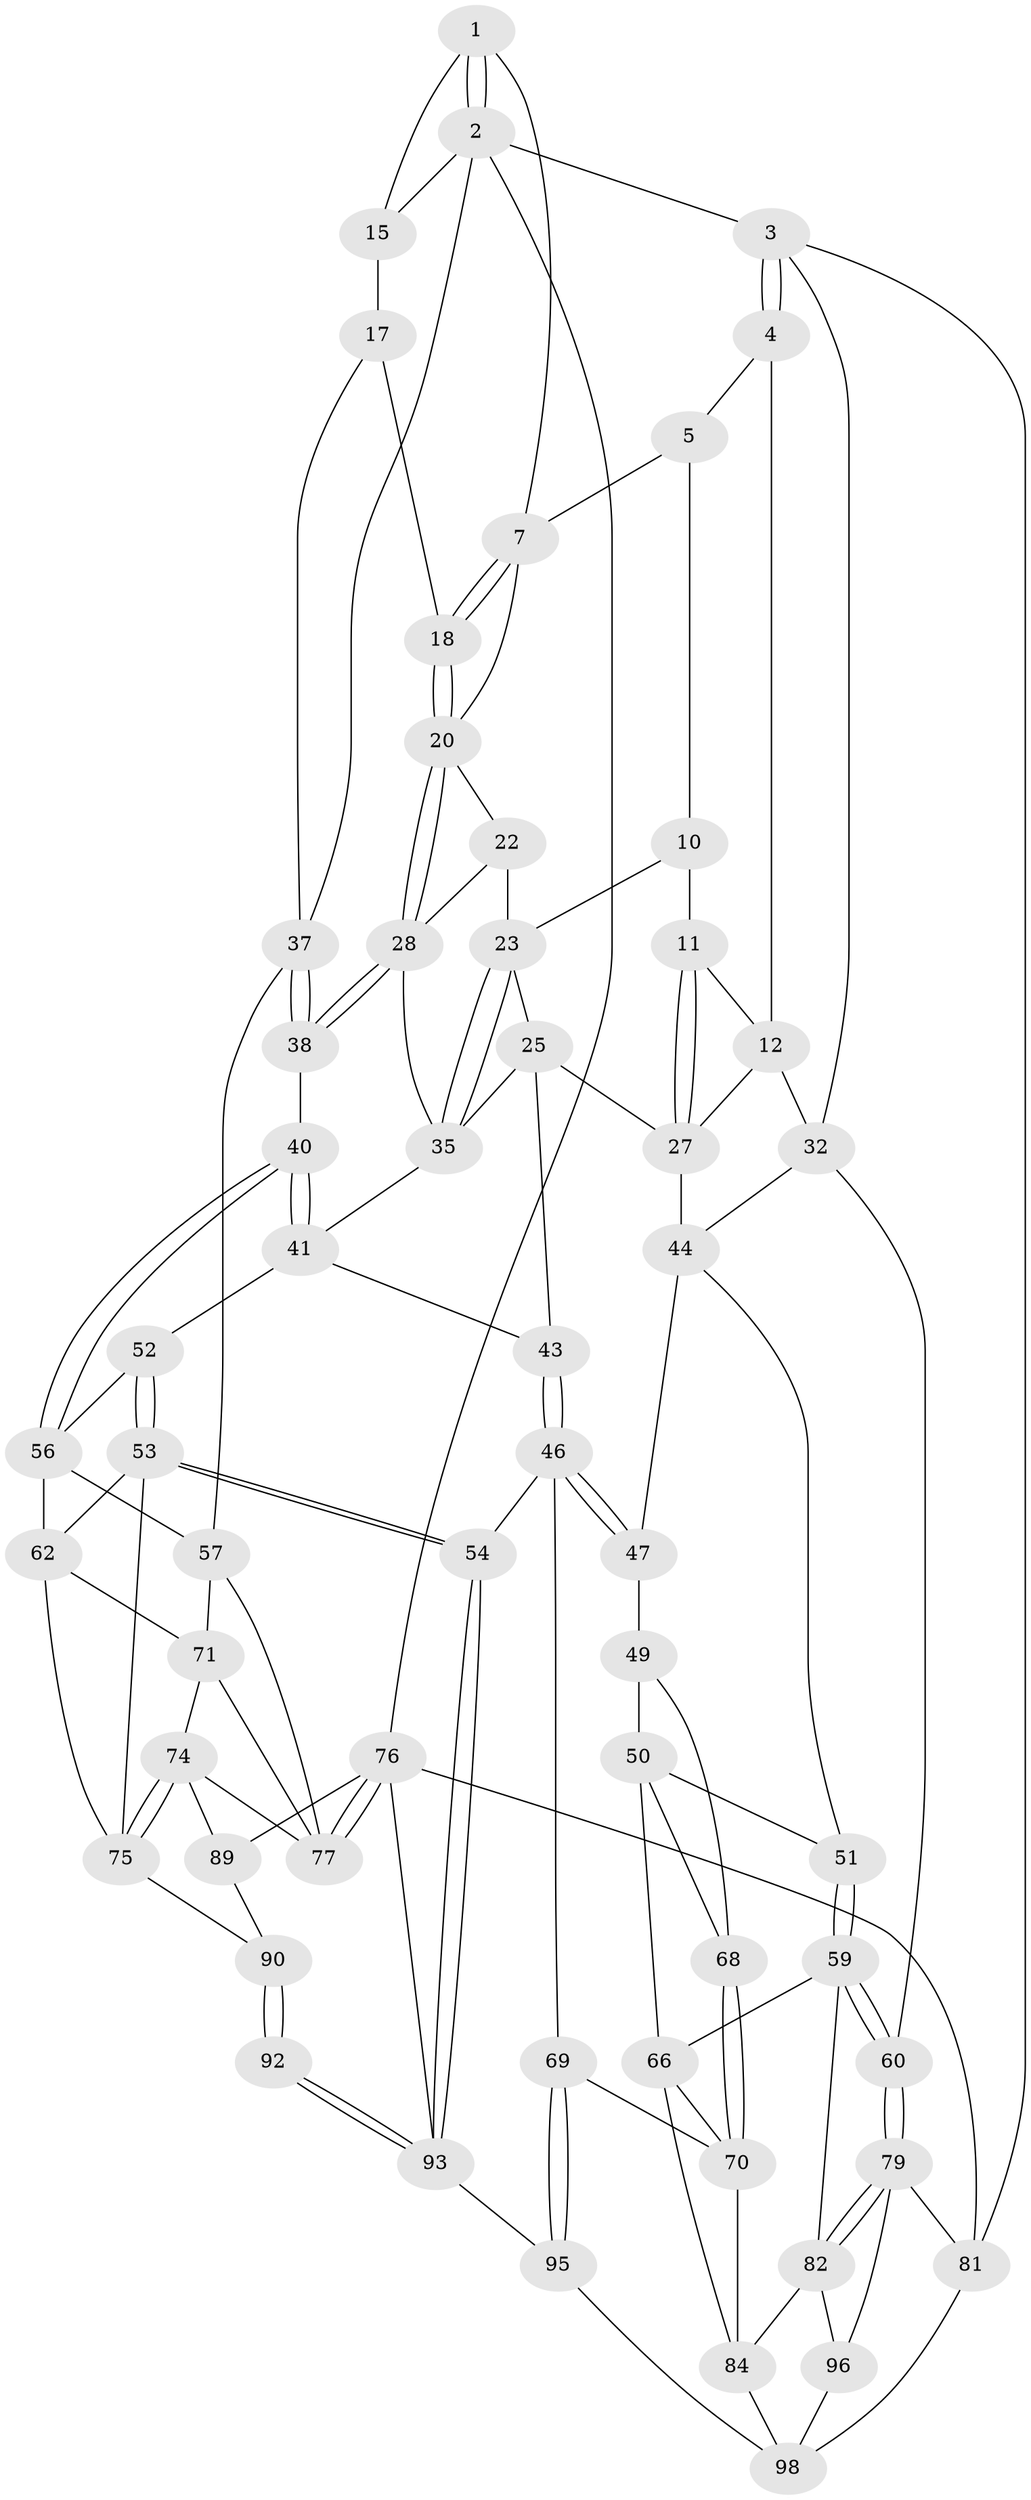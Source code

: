 // original degree distribution, {3: 0.02, 6: 0.26, 4: 0.28, 5: 0.44}
// Generated by graph-tools (version 1.1) at 2025/42/03/06/25 10:42:35]
// undirected, 59 vertices, 132 edges
graph export_dot {
graph [start="1"]
  node [color=gray90,style=filled];
  1 [pos="+0.833332283367831+0",super="+6"];
  2 [pos="+1+0",super="+14"];
  3 [pos="+0+0",super="+30"];
  4 [pos="+0.2002601500921352+0",super="+13"];
  5 [pos="+0.5780906356957022+0",super="+9"];
  7 [pos="+0.7796248685047653+0.1190462221803247",super="+8"];
  10 [pos="+0.5213052400178154+0.13644214766265592"];
  11 [pos="+0.46042878152449024+0.1451111062130367"];
  12 [pos="+0.2701055038605474+0.15246163465106263",super="+31"];
  15 [pos="+0.9572603737089065+0.09862217122067578",super="+16"];
  17 [pos="+0.8845053468538725+0.28547507169127295",super="+19"];
  18 [pos="+0.8769673560126944+0.28528018803721306"];
  20 [pos="+0.7859505286446106+0.3372369732442747",super="+21"];
  22 [pos="+0.6807129540508255+0.2640971621750108"];
  23 [pos="+0.5692606479410275+0.2503735636346324",super="+24"];
  25 [pos="+0.4631161856406605+0.42609481833209484",super="+26"];
  27 [pos="+0.40881911760299444+0.4296825649356675",super="+34"];
  28 [pos="+0.7677050370470442+0.3796307539593747",super="+29"];
  32 [pos="+0.019558504481701496+0.41238554670356903",super="+33"];
  35 [pos="+0.6475862904294288+0.3786426959049382",super="+36"];
  37 [pos="+1+0.42251627535664565",super="+39"];
  38 [pos="+0.7855759582581773+0.4513737825683495"];
  40 [pos="+0.7668429183444416+0.5196482463341269"];
  41 [pos="+0.6318282753632612+0.47604061580332274",super="+42"];
  43 [pos="+0.4663682217228216+0.4937083812225843"];
  44 [pos="+0.32057675536678676+0.46496231252107445",super="+45"];
  46 [pos="+0.45909093729087125+0.609566887672496",super="+55"];
  47 [pos="+0.43136115318368506+0.611299386552099",super="+48"];
  49 [pos="+0.28642254490932356+0.5735137524716484",super="+61"];
  50 [pos="+0.2685845561764385+0.5569724147509143",super="+65"];
  51 [pos="+0.2610469130746655+0.5364982427116024"];
  52 [pos="+0.6064337609597953+0.5904921513901951"];
  53 [pos="+0.5717145495498539+0.7303673378450801",super="+64"];
  54 [pos="+0.5552631567290295+0.7361227367016181"];
  56 [pos="+0.7701719270067051+0.5399920657923032",super="+58"];
  57 [pos="+1+0.4653817760498634",super="+72"];
  59 [pos="+0.11408971361964881+0.6498567038549367",super="+67"];
  60 [pos="+0+0.49199849099584353"];
  62 [pos="+0.7887479359814534+0.5961401706381416",super="+63"];
  66 [pos="+0.2184349562981401+0.7355049402784853",super="+83"];
  68 [pos="+0.3479206733035365+0.7712527181147965"];
  69 [pos="+0.40082974672657506+0.8029695397164187"];
  70 [pos="+0.3678473261721598+0.7889631754288194",super="+86"];
  71 [pos="+0.8098757802076284+0.6127603211901781",super="+73"];
  74 [pos="+0.8075885987813988+0.7931679143527909",super="+88"];
  75 [pos="+0.7531774799529083+0.7665709330208276",super="+87"];
  76 [pos="+1+1",super="+100"];
  77 [pos="+1+0.8649651356970842",super="+78"];
  79 [pos="+0+0.7455859215030783",super="+80"];
  81 [pos="+0+1"];
  82 [pos="+0.0472131088356726+0.7974040042175095",super="+85"];
  84 [pos="+0.08945969739945726+0.8313857682709674",super="+97"];
  89 [pos="+0.8118596183542849+0.9260870002329611"];
  90 [pos="+0.725369652351498+0.9171089933793132",super="+91"];
  92 [pos="+0.6306317682865631+0.9682573614140217"];
  93 [pos="+0.5929153950040577+0.9944680288769556",super="+94"];
  95 [pos="+0.4133055922409023+1"];
  96 [pos="+0.04337274191875032+0.9068749726029276"];
  98 [pos="+0.18812811747142805+1",super="+99"];
  1 -- 2;
  1 -- 2;
  1 -- 7;
  1 -- 15;
  2 -- 3;
  2 -- 76;
  2 -- 37;
  2 -- 15;
  3 -- 4 [weight=2];
  3 -- 4;
  3 -- 81;
  3 -- 32;
  4 -- 5;
  4 -- 12;
  5 -- 10;
  5 -- 7;
  7 -- 18;
  7 -- 18;
  7 -- 20;
  10 -- 11;
  10 -- 23;
  11 -- 12;
  11 -- 27;
  11 -- 27;
  12 -- 32;
  12 -- 27;
  15 -- 17 [weight=2];
  17 -- 18;
  17 -- 37;
  18 -- 20;
  18 -- 20;
  20 -- 28;
  20 -- 28;
  20 -- 22;
  22 -- 23;
  22 -- 28;
  23 -- 35;
  23 -- 35;
  23 -- 25;
  25 -- 27;
  25 -- 43;
  25 -- 35;
  27 -- 44;
  28 -- 38;
  28 -- 38;
  28 -- 35;
  32 -- 44;
  32 -- 60;
  35 -- 41;
  37 -- 38;
  37 -- 38;
  37 -- 57;
  38 -- 40;
  40 -- 41;
  40 -- 41;
  40 -- 56;
  40 -- 56;
  41 -- 43;
  41 -- 52;
  43 -- 46;
  43 -- 46;
  44 -- 51;
  44 -- 47;
  46 -- 47;
  46 -- 47;
  46 -- 54;
  46 -- 69;
  47 -- 49 [weight=2];
  49 -- 50;
  49 -- 68;
  50 -- 51;
  50 -- 68;
  50 -- 66;
  51 -- 59;
  51 -- 59;
  52 -- 53;
  52 -- 53;
  52 -- 56;
  53 -- 54;
  53 -- 54;
  53 -- 62;
  53 -- 75;
  54 -- 93;
  54 -- 93;
  56 -- 57;
  56 -- 62;
  57 -- 77;
  57 -- 71;
  59 -- 60;
  59 -- 60;
  59 -- 66;
  59 -- 82;
  60 -- 79;
  60 -- 79;
  62 -- 71;
  62 -- 75;
  66 -- 84;
  66 -- 70;
  68 -- 70;
  68 -- 70;
  69 -- 70;
  69 -- 95;
  69 -- 95;
  70 -- 84;
  71 -- 74;
  71 -- 77;
  74 -- 75;
  74 -- 75;
  74 -- 89;
  74 -- 77;
  75 -- 90;
  76 -- 77;
  76 -- 77;
  76 -- 81;
  76 -- 89;
  76 -- 93;
  79 -- 82;
  79 -- 82;
  79 -- 96;
  79 -- 81;
  81 -- 98;
  82 -- 96;
  82 -- 84;
  84 -- 98;
  89 -- 90;
  90 -- 92 [weight=2];
  90 -- 92;
  92 -- 93;
  92 -- 93;
  93 -- 95;
  95 -- 98;
  96 -- 98;
}
